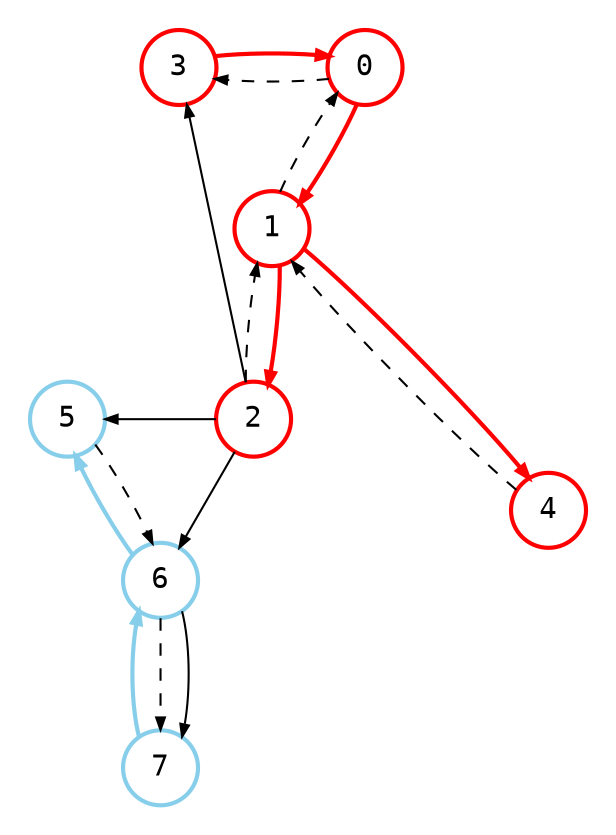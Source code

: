 digraph {
    node [shape=circle, fontname="monospace"];
    edge [arrowsize=0.6, fontname="monospace", fontsize=9];
    layout=circo;
    scale=1.0;
    normalize=true;
    pad=0.2;
    splines=line;

    3 [style="bold"; color=red];
    0, 1, 2, 4 [style=bold, color=red];
    7 [style=bold; color=skyblue];
    6, 5 [style=bold, color=skyblue];

    3 -> 0 [style=bold; color=red];
    0 -> 1 [style=bold; color=red];
    1 -> 2 [style=bold; color=red];
    1 -> 4 [style=bold; color=red];
    2 -> 3 [color="#bbb"];
    2 -> 5 [color="#bbb"];
    2 -> 6 [color="#bbb"];
    6 -> 5 [style=bold; color=skyblue];
    6 -> 7 [color="#bbb"];
    7 -> 6 [style=bold; color=skyblue];
    4 -> 1 [style=dashed];
    2 -> 1 [style=dashed];
    1 -> 0 [style=dashed];
    0 -> 3 [style=dashed];
    5 -> 6 [style=dashed];
    6 -> 7 [style=dashed];
}